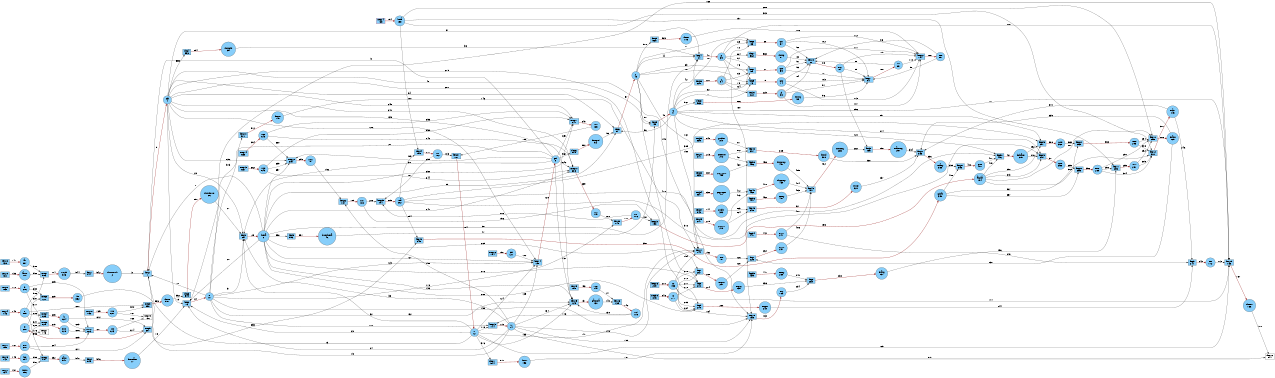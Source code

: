 digraph G {
rankdir = LR;
size ="8.5"
node [shape = box, color = black, fillcolor = lightskyblue, style = filled, label="keq1
1"]; keq1;
node [shape = box, color = black, fillcolor = lightskyblue, style = filled, label="keq2
16"]; keq2;
node [shape = box, color = black, fillcolor = lightskyblue, style = filled, label="keq3
25"]; keq3;
node [shape = box, color = black, fillcolor = lightskyblue, style = filled, label="keq4
34"]; keq4;
node [shape = box, color = black, fillcolor = lightskyblue, style = filled, label="keq5
45"]; keq5;
node [shape = box, color = black, fillcolor = lightskyblue, style = filled, label="keq6
51"]; keq6;
node [shape = box, color = black, fillcolor = lightskyblue, style = filled, label="keq7
58"]; keq7;
node [shape = box, color = black, fillcolor = lightskyblue, style = filled, label="keq8
66"]; keq8;
node [shape = box, color = black, fillcolor = lightskyblue, style = filled, label="keq9
73"]; keq9;
node [shape = box, color = black, fillcolor = lightskyblue, style = filled, label="keq10
80"]; keq10;
node [shape = box, color = black, fillcolor = lightskyblue, style = filled, label="keq11
94"]; keq11;
node [shape = box, color = black, fillcolor = lightskyblue, style = filled, label="keq12
104"]; keq12;
node [shape = box, color = black, fillcolor = lightskyblue, style = filled, label="keq13
114"]; keq13;
node [shape = box, color = black, fillcolor = lightskyblue, style = filled, label="keq14
120"]; keq14;
node [shape = box, color = black, fillcolor = lightskyblue, style = filled, label="keq15
129"]; keq15;
node [shape = box, color = black, fillcolor = lightskyblue, style = filled, label="keq16
139"]; keq16;
node [shape = box, color = black, fillcolor = lightskyblue, style = filled, label="keq17
144"]; keq17;
node [shape = box, color = black, fillcolor = lightskyblue, style = filled, label="keq18
155"]; keq18;
node [shape = box, color = black, fillcolor = lightskyblue, style = filled, label="keq19
165"]; keq19;
node [shape = box, color = black, fillcolor = lightskyblue, style = filled, label="keq20
175"]; keq20;
node [shape = box, color = black, fillcolor = lightskyblue, style = filled, label="keq21
181"]; keq21;
node [shape = box, color = black, fillcolor = lightskyblue, style = filled, label="keq22
187"]; keq22;
node [shape = box, color = black, fillcolor = lightskyblue, style = filled, label="keq23
193"]; keq23;
node [shape = box, color = black, fillcolor = lightskyblue, style = filled, label="keq24
198"]; keq24;
node [shape = box, color = black, fillcolor = lightskyblue, style = filled, label="keq25
204"]; keq25;
node [shape = box, color = black, fillcolor = lightskyblue, style = filled, label="keq26
209"]; keq26;
node [shape = box, color = black, fillcolor = lightskyblue, style = filled, label="keq27
211"]; keq27;
node [shape = box, color = black, fillcolor = lightskyblue, style = filled, label="keq29
217"]; keq29;
node [shape = box, color = black, fillcolor = lightskyblue, style = filled, label="keq30
220"]; keq30;
node [shape = box, color = black, fillcolor = lightskyblue, style = filled, label="keq31
222"]; keq31;
node [shape = box, color = black, fillcolor = lightskyblue, style = filled, label="feq1
225"]; feq1;
node [shape = box, color = black, fillcolor = lightskyblue, style = filled, label="feq2
233"]; feq2;
node [shape = box, color = black, fillcolor = lightskyblue, style = filled, label="feq3
241"]; feq3;
node [shape = box, color = black, fillcolor = lightskyblue, style = filled, label="feq5
255"]; feq5;
node [shape = box, color = black, fillcolor = lightskyblue, style = filled, label="feq7
267"]; feq7;
node [shape = box, color = black, fillcolor = lightskyblue, style = filled, label="feq8
273"]; feq8;
node [shape = box, color = black, fillcolor = lightskyblue, style = filled, label="feq9
279"]; feq9;
node [shape = box, color = black, fillcolor = lightskyblue, style = filled, label="feq10
285"]; feq10;
node [shape = box, color = black, fillcolor = lightskyblue, style = filled, label="feq11
295"]; feq11;
node [shape = box, color = black, fillcolor = lightskyblue, style = filled, label="feq12
300"]; feq12;
node [shape = box, color = black, fillcolor = lightskyblue, style = filled, label="feq13
307"]; feq13;
node [shape = box, color = black, fillcolor = lightskyblue, style = filled, label="feq15
319"]; feq15;
node [shape = box, color = black, fillcolor = lightskyblue, style = filled, label="feq17
333"]; feq17;
node [shape = box, color = black, fillcolor = lightskyblue, style = filled, label="feq19
349"]; feq19;
node [shape = box, color = black, fillcolor = lightskyblue, style = filled, label="feq20
355"]; feq20;
node [shape = box, color = black, fillcolor = lightskyblue, style = filled, label="feq22
365"]; feq22;
node [shape = box, color = black, fillcolor = lightskyblue, style = filled, label="feq23
370"]; feq23;
node [shape = box, color = black, fillcolor = lightskyblue, style = filled, label="feq25
387"]; feq25;
node [shape = box, color = black, fillcolor = lightskyblue, style = filled, label="feq27
398"]; feq27;
node [shape = box, color = black, fillcolor = lightskyblue, style = filled, label="feq30
416"]; feq30;
node [shape = box, color = black, fillcolor = lightskyblue, style = filled, label="feq33
439"]; feq33;
node [shape = box, color = black, fillcolor = lightskyblue, style = filled, label="feq34
441"]; feq34;
node [shape = box, color = black, fillcolor = lightskyblue, style = filled, label="feq36
450"]; feq36;
node [shape = box, color = black, fillcolor = lightskyblue, style = filled, label="feq38
456"]; feq38;
node [shape = box, color = black, fillcolor = lightskyblue, style = filled, label="feq40
468"]; feq40;
node [shape = box, color = black, fillcolor = lightskyblue, style = filled, label="feq42
481"]; feq42;
node [shape = box, color = black, fillcolor = lightskyblue, style = filled, label="deq1
541"]; deq1;
node [shape = box, color = black, fillcolor = lightskyblue, style = filled, label="deq2
545"]; deq2;
node [shape = box, color = black, fillcolor = lightskyblue, style = filled, label="deq3
549"]; deq3;
node [shape = box, color = black, fillcolor = lightskyblue, style = filled, label="deq4
553"]; deq4;
node [shape = box, color = black, fillcolor = lightskyblue, style = filled, label="deq5
556"]; deq5;
node [shape = box, color = black, fillcolor = lightskyblue, style = filled, label="deq6
559"]; deq6;
node [shape = box, color = black, fillcolor = lightskyblue, style = filled, label="deq7
562"]; deq7;
node [shape = box, color = black, fillcolor = lightskyblue, style = filled, label="deq8
565"]; deq8;
node [shape = box, color = black, fillcolor = lightskyblue, style = filled, label="deq9
568"]; deq9;
node [shape = box, color = black, fillcolor = lightskyblue, style = filled, label="deq10
571"]; deq10;
node [shape = box, color = black, fillcolor = lightskyblue, style = filled, label="deq11
574"]; deq11;
node [shape = box, color = black, fillcolor = white, style = filled, label="deq12
577"]; deq12;
node [shape = box, color = black, fillcolor = lightskyblue, style = filled, label="meq1
583"]; meq1;
node [shape = box, color = black, fillcolor = lightskyblue, style = filled, label="meq2
591"]; meq2;
node [shape = box, color = black, fillcolor = lightskyblue, style = filled, label="meq3
598"]; meq3;
node [shape = box, color = black, fillcolor = lightskyblue, style = filled, label="meq4
603"]; meq4;
node [shape = box, color = black, fillcolor = lightskyblue, style = filled, label="meq5
607"]; meq5;
node [shape = box, color = black, fillcolor = lightskyblue, style = filled, label="meq6
615"]; meq6;
node [shape = box, color = black, fillcolor = lightskyblue, style = filled, label="meq7
622"]; meq7;
node [shape = box, color = black, fillcolor = lightskyblue, style = filled, label="meq8
628"]; meq8;
node [shape = box, color = black, fillcolor = lightskyblue, style = filled, label="meq10
638"]; meq10;
node [shape = box, color = black, fillcolor = lightskyblue, style = filled, label="meq11
647"]; meq11;
node [shape = box, color = black, fillcolor = lightskyblue, style = filled, label="meq12
654"]; meq12;
node [shape = box, color = black, fillcolor = lightskyblue, style = filled, label="meq13
661"]; meq13;
node [shape = box, color = black, fillcolor = lightskyblue, style = filled, label="meq14
663"]; meq14;
node [shape = box, color = black, fillcolor = lightskyblue, style = filled, label="seq10
730"]; seq10;
node [shape = box, color = black, fillcolor = lightskyblue, style = filled, label="seq11
734"]; seq11;
node [shape = box, color = black, fillcolor = lightskyblue, style = filled, label="seq12
738"]; seq12;
node [shape = box, color = black, fillcolor = lightskyblue, style = filled, label="seq13
742"]; seq13;
node [shape = box, color = black, fillcolor = lightskyblue, style = filled, label="seq14
746"]; seq14;
node [shape = box, color = black, fillcolor = lightskyblue, style = filled, label="seq15
750"]; seq15;
node [shape = box, color = black, fillcolor = lightskyblue, style = filled, label="seq16
754"]; seq16;
node [shape = box, color = black, fillcolor = lightskyblue, style = filled, label="seq17
758"]; seq17;
node [shape = box, color = black, fillcolor = lightskyblue, style = filled, label="seq18
762"]; seq18;
node [shape = box, color = black, fillcolor = white, style = filled, label="seq19
766"]; seq19;
node [shape = box, color = black, fillcolor = lightskyblue, style = filled, label="seq20
769"]; seq20;
node [shape = box, color = black, fillcolor = white, style = filled, label="seq21
773"]; seq21;
node [shape = box, color = red, fillcolor = lightskyblue, style = filled, label="seq24
789"]; seq24;
node [shape = box, color = black, fillcolor = lightskyblue, style = filled, label="seq32
833"]; seq32;
node [shape = box, color = black, fillcolor = lightskyblue, style = filled, label="seq34
837"]; seq34;
node [shape = box, color = black, fillcolor = lightskyblue, style = filled, label="seq35
839"]; seq35;
node [shape = box, color = black, fillcolor = lightskyblue, style = filled, label="seq37
843"]; seq37;
node [shape = box, color = black, fillcolor = lightskyblue, style = filled, label="seq38
845"]; seq38;
node [shape = circle, color = black, fillcolor = lightskyblue, style = filled, label="dot_north
2"]; dot_north;
node [shape = circle, color = black, fillcolor = lightskyblue, style = filled, label="phi
4"]; phi;
node [shape = circle, color = black, fillcolor = lightskyblue, style = filled, label="theta
6"]; theta;
node [shape = circle, color = black, fillcolor = lightskyblue, style = filled, label="psi
8"]; psi;
node [shape = circle, color = black, fillcolor = lightskyblue, style = filled, label="u
10"]; u;
node [shape = circle, color = black, fillcolor = lightskyblue, style = filled, label="v
12"]; v;
node [shape = circle, color = black, fillcolor = lightskyblue, style = filled, label="w
14"]; w;
node [shape = circle, color = black, fillcolor = lightskyblue, style = filled, label="dot_east
17"]; dot_east;
node [shape = circle, color = black, fillcolor = lightskyblue, style = filled, label="dot_down
26"]; dot_down;
node [shape = circle, color = black, fillcolor = lightskyblue, style = filled, label="dot_phi
35"]; dot_phi;
node [shape = circle, color = black, fillcolor = lightskyblue, style = filled, label="p
39"]; p;
node [shape = circle, color = black, fillcolor = lightskyblue, style = filled, label="q
41"]; q;
node [shape = circle, color = black, fillcolor = lightskyblue, style = filled, label="r
43"]; r;
node [shape = circle, color = black, fillcolor = lightskyblue, style = filled, label="dot_theta
46"]; dot_theta;
node [shape = circle, color = black, fillcolor = lightskyblue, style = filled, label="dot_psi
52"]; dot_psi;
node [shape = circle, color = black, fillcolor = lightskyblue, style = filled, label="C_0
59"]; C_0;
node [shape = doublecircle, color = black, fillcolor = lightskyblue, style = filled, label="J
64"]; J;
node [shape = circle, color = black, fillcolor = lightskyblue, style = filled, label="C_1
67"]; C_1;
node [shape = circle, color = black, fillcolor = lightskyblue, style = filled, label="C_2
74"]; C_2;
node [shape = circle, color = black, fillcolor = lightskyblue, style = filled, label="dot_p
81"]; dot_p;
node [shape = doublecircle, color = black, fillcolor = lightskyblue, style = filled, label="Ji
83"]; Ji;
node [shape = circle, color = black, fillcolor = lightskyblue, style = filled, label="T_x
85"]; T_x;
node [shape = circle, color = black, fillcolor = lightskyblue, style = filled, label="T_y
87"]; T_y;
node [shape = circle, color = black, fillcolor = lightskyblue, style = filled, label="T_z
89"]; T_z;
node [shape = circle, color = black, fillcolor = lightskyblue, style = filled, label="dot_q
95"]; dot_q;
node [shape = circle, color = black, fillcolor = lightskyblue, style = filled, label="dot_r
105"]; dot_r;
node [shape = circle, color = black, fillcolor = lightskyblue, style = filled, label="V_i
115"]; V_i;
node [shape = circle, color = black, fillcolor = lightskyblue, style = filled, label="chi
121"]; chi;
node [shape = circle, color = black, fillcolor = lightskyblue, style = filled, label="gamma
130"]; gamma;
node [shape = circle, color = black, fillcolor = lightskyblue, style = filled, label="V_g
140"]; V_g;
node [shape = circle, color = black, fillcolor = lightskyblue, style = filled, label="dot_u
145"]; dot_u;
node [shape = circle, color = black, fillcolor = lightskyblue, style = filled, label="F_x
151"]; F_x;
node [shape = circle, color = black, fillcolor = lightskyblue, style = filled, label="m
153"]; m;
node [shape = circle, color = black, fillcolor = lightskyblue, style = filled, label="dot_v
156"]; dot_v;
node [shape = circle, color = black, fillcolor = lightskyblue, style = filled, label="F_y
162"]; F_y;
node [shape = circle, color = black, fillcolor = lightskyblue, style = filled, label="dot_w
166"]; dot_w;
node [shape = circle, color = black, fillcolor = lightskyblue, style = filled, label="F_z
172"]; F_z;
node [shape = circle, color = black, fillcolor = lightskyblue, style = filled, label="u_r
176"]; u_r;
node [shape = circle, color = black, fillcolor = lightskyblue, style = filled, label="u_w
179"]; u_w;
node [shape = circle, color = black, fillcolor = lightskyblue, style = filled, label="v_r
182"]; v_r;
node [shape = circle, color = black, fillcolor = lightskyblue, style = filled, label="v_w
185"]; v_w;
node [shape = circle, color = black, fillcolor = lightskyblue, style = filled, label="w_r
188"]; w_r;
node [shape = circle, color = black, fillcolor = lightskyblue, style = filled, label="w_w
191"]; w_w;
node [shape = circle, color = black, fillcolor = lightskyblue, style = filled, label="alpha
194"]; alpha;
node [shape = circle, color = black, fillcolor = lightskyblue, style = filled, label="beta
199"]; beta;
node [shape = circle, color = black, fillcolor = lightskyblue, style = filled, label="V_a
202"]; V_a;
node [shape = circle, color = black, fillcolor = lightskyblue, style = filled, label="p_cm_x
212"]; p_cm_x;
node [shape = circle, color = black, fillcolor = lightskyblue, style = filled, label="p_cm_z
218"]; p_cm_z;
node [shape = circle, color = black, fillcolor = lightskyblue, style = filled, label="F_g_x
227"]; F_g_x;
node [shape = circle, color = black, fillcolor = lightskyblue, style = filled, label="F_a_x
229"]; F_a_x;
node [shape = circle, color = black, fillcolor = lightskyblue, style = filled, label="F_t_x
231"]; F_t_x;
node [shape = circle, color = black, fillcolor = lightskyblue, style = filled, label="F_g_y
235"]; F_g_y;
node [shape = circle, color = black, fillcolor = lightskyblue, style = filled, label="F_a_y
237"]; F_a_y;
node [shape = circle, color = black, fillcolor = lightskyblue, style = filled, label="F_t_y
239"]; F_t_y;
node [shape = circle, color = black, fillcolor = lightskyblue, style = filled, label="F_g_z
243"]; F_g_z;
node [shape = circle, color = black, fillcolor = lightskyblue, style = filled, label="F_a_z
245"]; F_a_z;
node [shape = circle, color = black, fillcolor = lightskyblue, style = filled, label="F_t_z
247"]; F_t_z;
node [shape = circle, color = black, fillcolor = lightskyblue, style = filled, label="T_atot_y
257"]; T_atot_y;
node [shape = circle, color = black, fillcolor = lightskyblue, style = filled, label="T_ttot_y
259"]; T_ttot_y;
node [shape = circle, color = black, fillcolor = lightskyblue, style = filled, label="g
271"]; g;
node [shape = circle, color = black, fillcolor = lightskyblue, style = filled, label="F_D
289"]; F_D;
node [shape = circle, color = black, fillcolor = lightskyblue, style = filled, label="F_Y
291"]; F_Y;
node [shape = circle, color = black, fillcolor = lightskyblue, style = filled, label="F_L
293"]; F_L;
node [shape = circle, color = black, fillcolor = lightskyblue, style = filled, label="dx_cl
308"]; dx_cl;
node [shape = circle, color = black, fillcolor = lightskyblue, style = filled, label="p_cl_x
310"]; p_cl_x;
node [shape = circle, color = black, fillcolor = lightskyblue, style = filled, label="dz_cl
320"]; dz_cl;
node [shape = circle, color = black, fillcolor = lightskyblue, style = filled, label="p_cl_z
322"]; p_cl_z;
node [shape = circle, color = black, fillcolor = lightskyblue, style = filled, label="T_a_y
335"]; T_a_y;
node [shape = circle, color = black, fillcolor = lightskyblue, style = filled, label="q_bar
350"]; q_bar;
node [shape = circle, color = black, fillcolor = lightskyblue, style = filled, label="rho
352"]; rho;
node [shape = circle, color = black, fillcolor = lightskyblue, style = filled, label="C_D
358"]; C_D;
node [shape = circle, color = black, fillcolor = lightskyblue, style = filled, label="C_L
368"]; C_L;
node [shape = circle, color = black, fillcolor = lightskyblue, style = filled, label="delta_e
375"]; delta_e;
node [shape = circle, color = black, fillcolor = lightskyblue, style = filled, label="C_m
401"]; C_m;
node [shape = circle, color = black, fillcolor = lightskyblue, style = filled, label="T_t_y
451"]; T_t_y;
node [shape = circle, color = black, fillcolor = lightskyblue, style = filled, label="dx_prop
457"]; dx_prop;
node [shape = circle, color = black, fillcolor = lightskyblue, style = filled, label="p_prop_x
459"]; p_prop_x;
node [shape = circle, color = black, fillcolor = lightskyblue, style = filled, label="dz_prop
469"]; dz_prop;
node [shape = circle, color = black, fillcolor = lightskyblue, style = filled, label="p_prop_z
471"]; p_prop_z;
node [shape = circle, color = black, fillcolor = lightskyblue, style = filled, label="north
543"]; north;
node [shape = circle, color = black, fillcolor = lightskyblue, style = filled, label="east
547"]; east;
node [shape = circle, color = black, fillcolor = lightskyblue, style = filled, label="down
551"]; down;
node [shape = circle, color = black, fillcolor = lightskyblue, style = filled, label="z
585"]; z;
node [shape = circle, color = black, fillcolor = lightskyblue, style = filled, label="lat
587"]; lat;
node [shape = circle, color = black, fillcolor = lightskyblue, style = filled, label="lat_0
589"]; lat_0;
node [shape = circle, color = black, fillcolor = lightskyblue, style = filled, label="lon
594"]; lon;
node [shape = circle, color = black, fillcolor = lightskyblue, style = filled, label="lon_0
596"]; lon_0;
node [shape = circle, color = black, fillcolor = lightskyblue, style = filled, label="z_0
601"]; z_0;
node [shape = circle, color = black, fillcolor = lightskyblue, style = filled, label="h
604"]; h;
node [shape = circle, color = black, fillcolor = lightskyblue, style = filled, label="T
608"]; T;
node [shape = circle, color = black, fillcolor = lightskyblue, style = filled, label="T_0
610"]; T_0;
node [shape = circle, color = black, fillcolor = lightskyblue, style = filled, label="h_0
613"]; h_0;
node [shape = circle, color = black, fillcolor = lightskyblue, style = filled, label="P
616"]; P;
node [shape = circle, color = black, fillcolor = lightskyblue, style = filled, label="P_0
618"]; P_0;
node [shape = circle, color = black, fillcolor = lightskyblue, style = filled, label="w_n
643"]; w_n;
node [shape = circle, color = black, fillcolor = lightskyblue, style = filled, label="w_e
645"]; w_e;
dot_north -> keq1 [penwidth = 1, label = "3"];
keq1 -> phi [penwidth = 1.5, label = "5", color = red4 ];
theta -> keq1 [penwidth = 1, label = "7"];
psi -> keq1 [penwidth = 1, label = "9"];
u -> keq1 [penwidth = 1, label = "11"];
v -> keq1 [penwidth = 1, label = "13"];
w -> keq1 [penwidth = 1, label = "15"];
dot_east -> keq2 [penwidth = 1, label = "18"];
phi -> keq2 [penwidth = 1, label = "19"];
theta -> keq2 [penwidth = 1, label = "20"];
psi -> keq2 [penwidth = 1, label = "21"];
keq2 -> u [penwidth = 1.5, label = "22", color = red4 ];
v -> keq2 [penwidth = 1, label = "23"];
w -> keq2 [penwidth = 1, label = "24"];
dot_down -> keq3 [penwidth = 1, label = "27"];
phi -> keq3 [penwidth = 1, label = "28"];
keq3 -> theta [penwidth = 1.5, label = "29", color = red4 ];
psi -> keq3 [penwidth = 1, label = "30"];
u -> keq3 [penwidth = 1, label = "31"];
v -> keq3 [penwidth = 1, label = "32"];
w -> keq3 [penwidth = 1, label = "33"];
dot_phi -> keq4 [penwidth = 1, label = "36"];
phi -> keq4 [penwidth = 1, label = "37"];
theta -> keq4 [penwidth = 1, label = "38"];
keq4 -> p [penwidth = 1.5, label = "40", color = red4 ];
q -> keq4 [penwidth = 1, label = "42"];
r -> keq4 [penwidth = 1, label = "44"];
dot_theta -> keq5 [penwidth = 1, label = "47"];
phi -> keq5 [penwidth = 1, label = "48"];
keq5 -> q [penwidth = 1.5, label = "49", color = red4 ];
r -> keq5 [penwidth = 1, label = "50"];
dot_psi -> keq6 [penwidth = 1, label = "53"];
phi -> keq6 [penwidth = 1, label = "54"];
theta -> keq6 [penwidth = 1, label = "55"];
q -> keq6 [penwidth = 1, label = "56"];
keq6 -> r [penwidth = 1.5, label = "57", color = red4 ];
keq7 -> C_0 [penwidth = 1.5, label = "60", color = red4 ];
p -> keq7 [penwidth = 1, label = "61"];
q -> keq7 [penwidth = 1, label = "62"];
r -> keq7 [penwidth = 1, label = "63"];
J -> keq7 [penwidth = 1, label = "65"];
keq8 -> C_1 [penwidth = 1.5, label = "68", color = red4 ];
p -> keq8 [penwidth = 1, label = "69"];
q -> keq8 [penwidth = 1, label = "70"];
r -> keq8 [penwidth = 1, label = "71"];
J -> keq8 [penwidth = 1, label = "72"];
keq9 -> C_2 [penwidth = 1.5, label = "75", color = red4 ];
p -> keq9 [penwidth = 1, label = "76"];
q -> keq9 [penwidth = 1, label = "77"];
r -> keq9 [penwidth = 1, label = "78"];
J -> keq9 [penwidth = 1, label = "79"];
dot_p -> keq10 [penwidth = 1, label = "82"];
Ji -> keq10 [penwidth = 1, label = "84"];
T_x -> keq10 [penwidth = 1, label = "86"];
keq10 -> T_y [penwidth = 1.5, label = "88", color = red4 ];
T_z -> keq10 [penwidth = 1, label = "90"];
C_0 -> keq10 [penwidth = 1, label = "91"];
C_1 -> keq10 [penwidth = 1, label = "92"];
C_2 -> keq10 [penwidth = 1, label = "93"];
dot_q -> keq11 [penwidth = 1, label = "96"];
Ji -> keq11 [penwidth = 1, label = "97"];
T_x -> keq11 [penwidth = 1, label = "98"];
T_y -> keq11 [penwidth = 1, label = "99"];
keq11 -> T_z [penwidth = 1.5, label = "100", color = red4 ];
C_0 -> keq11 [penwidth = 1, label = "101"];
C_1 -> keq11 [penwidth = 1, label = "102"];
C_2 -> keq11 [penwidth = 1, label = "103"];
dot_r -> keq12 [penwidth = 1, label = "106"];
Ji -> keq12 [penwidth = 1, label = "107"];
keq12 -> T_x [penwidth = 1.5, label = "108", color = red4 ];
T_y -> keq12 [penwidth = 1, label = "109"];
T_z -> keq12 [penwidth = 1, label = "110"];
C_0 -> keq12 [penwidth = 1, label = "111"];
C_1 -> keq12 [penwidth = 1, label = "112"];
C_2 -> keq12 [penwidth = 1, label = "113"];
V_i -> keq13 [penwidth = 1, label = "116"];
u -> keq13 [penwidth = 1, label = "117"];
v -> keq13 [penwidth = 1, label = "118"];
keq13 -> w [penwidth = 1.5, label = "119", color = red4 ];
chi -> keq14 [penwidth = 1, label = "122"];
u -> keq14 [penwidth = 1, label = "123"];
v -> keq14 [penwidth = 1, label = "124"];
w -> keq14 [penwidth = 1, label = "125"];
phi -> keq14 [penwidth = 1, label = "126"];
theta -> keq14 [penwidth = 1, label = "127"];
keq14 -> psi [penwidth = 1.5, label = "128", color = red4 ];
keq15 -> gamma [penwidth = 1.5, label = "131", color = red4 ];
u -> keq15 [penwidth = 1, label = "132"];
v -> keq15 [penwidth = 1, label = "133"];
w -> keq15 [penwidth = 1, label = "134"];
phi -> keq15 [penwidth = 1, label = "135"];
theta -> keq15 [penwidth = 1, label = "136"];
psi -> keq15 [penwidth = 1, label = "137"];
V_i -> keq15 [penwidth = 1, label = "138"];
V_g -> keq16 [penwidth = 1, label = "141"];
keq16 -> V_i [penwidth = 1.5, label = "142", color = red4 ];
gamma -> keq16 [penwidth = 1, label = "143"];
dot_u -> keq17 [penwidth = 1, label = "146"];
v -> keq17 [penwidth = 1, label = "147"];
w -> keq17 [penwidth = 1, label = "148"];
r -> keq17 [penwidth = 1, label = "149"];
q -> keq17 [penwidth = 1, label = "150"];
keq17 -> F_x [penwidth = 1.5, label = "152", color = red4 ];
m -> keq17 [penwidth = 1, label = "154"];
dot_v -> keq18 [penwidth = 1, label = "157"];
u -> keq18 [penwidth = 1, label = "158"];
w -> keq18 [penwidth = 1, label = "159"];
p -> keq18 [penwidth = 1, label = "160"];
r -> keq18 [penwidth = 1, label = "161"];
keq18 -> F_y [penwidth = 1.5, label = "163", color = red4 ];
m -> keq18 [penwidth = 1, label = "164"];
keq19 -> dot_w [penwidth = 1.5, label = "167", color = red4 ];
u -> keq19 [penwidth = 1, label = "168"];
v -> keq19 [penwidth = 1, label = "169"];
p -> keq19 [penwidth = 1, label = "170"];
q -> keq19 [penwidth = 1, label = "171"];
F_z -> keq19 [penwidth = 1, label = "173"];
m -> keq19 [penwidth = 1, label = "174"];
keq20 -> u_r [penwidth = 1.5, label = "177", color = red4 ];
u -> keq20 [penwidth = 1, label = "178"];
u_w -> keq20 [penwidth = 1, label = "180"];
v_r -> keq21 [penwidth = 1, label = "183"];
keq21 -> v [penwidth = 1.5, label = "184", color = red4 ];
v_w -> keq21 [penwidth = 1, label = "186"];
keq22 -> w_r [penwidth = 1.5, label = "189", color = red4 ];
w -> keq22 [penwidth = 1, label = "190"];
w_w -> keq22 [penwidth = 1, label = "192"];
keq23 -> alpha [penwidth = 1.5, label = "195", color = red4 ];
w_r -> keq23 [penwidth = 1, label = "196"];
u_r -> keq23 [penwidth = 1, label = "197"];
beta -> keq24 [penwidth = 1, label = "200"];
keq24 -> v_r [penwidth = 1.5, label = "201", color = red4 ];
V_a -> keq24 [penwidth = 1, label = "203"];
keq25 -> V_a [penwidth = 1.5, label = "205", color = red4 ];
u_r -> keq25 [penwidth = 1, label = "206"];
v_r -> keq25 [penwidth = 1, label = "207"];
w_r -> keq25 [penwidth = 1, label = "208"];
keq26 -> m [penwidth = 1.5, label = "210", color = red4 ];
keq27 -> p_cm_x [penwidth = 1.5, label = "213", color = red4 ];
keq29 -> p_cm_z [penwidth = 1.5, label = "219", color = red4 ];
keq30 -> J [penwidth = 1.5, label = "221", color = red4 ];
keq31 -> Ji [penwidth = 1.5, label = "223", color = red4 ];
J -> keq31 [penwidth = 1, label = "224"];
F_x -> feq1 [penwidth = 1, label = "226"];
F_g_x -> feq1 [penwidth = 1, label = "228"];
F_a_x -> feq1 [penwidth = 1, label = "230"];
feq1 -> F_t_x [penwidth = 1.5, label = "232", color = red4 ];
F_y -> feq2 [penwidth = 1, label = "234"];
F_g_y -> feq2 [penwidth = 1, label = "236"];
feq2 -> F_a_y [penwidth = 1.5, label = "238", color = red4 ];
F_t_y -> feq2 [penwidth = 1, label = "240"];
feq3 -> F_z [penwidth = 1.5, label = "242", color = red4 ];
F_g_z -> feq3 [penwidth = 1, label = "244"];
F_a_z -> feq3 [penwidth = 1, label = "246"];
F_t_z -> feq3 [penwidth = 1, label = "248"];
T_y -> feq5 [penwidth = 1, label = "256"];
feq5 -> T_atot_y [penwidth = 1.5, label = "258", color = red4 ];
T_ttot_y -> feq5 [penwidth = 1, label = "260"];
feq7 -> F_g_x [penwidth = 1.5, label = "268", color = red4 ];
theta -> feq7 [penwidth = 1, label = "269"];
m -> feq7 [penwidth = 1, label = "270"];
g -> feq7 [penwidth = 1, label = "272"];
feq8 -> F_g_y [penwidth = 1.5, label = "274", color = red4 ];
phi -> feq8 [penwidth = 1, label = "275"];
theta -> feq8 [penwidth = 1, label = "276"];
m -> feq8 [penwidth = 1, label = "277"];
g -> feq8 [penwidth = 1, label = "278"];
feq9 -> F_g_z [penwidth = 1.5, label = "280", color = red4 ];
phi -> feq9 [penwidth = 1, label = "281"];
theta -> feq9 [penwidth = 1, label = "282"];
m -> feq9 [penwidth = 1, label = "283"];
g -> feq9 [penwidth = 1, label = "284"];
feq10 -> F_a_x [penwidth = 1.5, label = "286", color = red4 ];
alpha -> feq10 [penwidth = 1, label = "287"];
beta -> feq10 [penwidth = 1, label = "288"];
F_D -> feq10 [penwidth = 1, label = "290"];
F_Y -> feq10 [penwidth = 1, label = "292"];
F_L -> feq10 [penwidth = 1, label = "294"];
F_a_y -> feq11 [penwidth = 1, label = "296"];
beta -> feq11 [penwidth = 1, label = "297"];
F_D -> feq11 [penwidth = 1, label = "298"];
feq11 -> F_Y [penwidth = 1.5, label = "299", color = red4 ];
feq12 -> F_a_z [penwidth = 1.5, label = "301", color = red4 ];
alpha -> feq12 [penwidth = 1, label = "302"];
beta -> feq12 [penwidth = 1, label = "303"];
F_D -> feq12 [penwidth = 1, label = "304"];
F_Y -> feq12 [penwidth = 1, label = "305"];
F_L -> feq12 [penwidth = 1, label = "306"];
feq13 -> dx_cl [penwidth = 1.5, label = "309", color = red4 ];
p_cl_x -> feq13 [penwidth = 1, label = "311"];
p_cm_x -> feq13 [penwidth = 1, label = "312"];
feq15 -> dz_cl [penwidth = 1.5, label = "321", color = red4 ];
p_cl_z -> feq15 [penwidth = 1, label = "323"];
p_cm_z -> feq15 [penwidth = 1, label = "324"];
T_atot_y -> feq17 [penwidth = 1, label = "334"];
feq17 -> T_a_y [penwidth = 1.5, label = "336", color = red4 ];
dz_cl -> feq17 [penwidth = 1, label = "337"];
dx_cl -> feq17 [penwidth = 1, label = "338"];
F_a_x -> feq17 [penwidth = 1, label = "339"];
F_a_z -> feq17 [penwidth = 1, label = "340"];
feq19 -> q_bar [penwidth = 1.5, label = "351", color = red4 ];
rho -> feq19 [penwidth = 1, label = "353"];
V_a -> feq19 [penwidth = 1, label = "354"];
feq20 -> F_D [penwidth = 1.5, label = "356", color = red4 ];
q_bar -> feq20 [penwidth = 1, label = "357"];
C_D -> feq20 [penwidth = 1, label = "359"];
feq22 -> F_L [penwidth = 1.5, label = "366", color = red4 ];
q_bar -> feq22 [penwidth = 1, label = "367"];
C_L -> feq22 [penwidth = 1, label = "369"];
feq23 -> C_D [penwidth = 1.5, label = "371", color = red4 ];
V_a -> feq23 [penwidth = 1, label = "372"];
alpha -> feq23 [penwidth = 1, label = "373"];
q -> feq23 [penwidth = 1, label = "374"];
delta_e -> feq23 [penwidth = 1, label = "376"];
feq25 -> C_L [penwidth = 1.5, label = "388", color = red4 ];
V_a -> feq25 [penwidth = 1, label = "389"];
alpha -> feq25 [penwidth = 1, label = "390"];
q -> feq25 [penwidth = 1, label = "391"];
delta_e -> feq25 [penwidth = 1, label = "392"];
T_a_y -> feq27 [penwidth = 1, label = "399"];
q_bar -> feq27 [penwidth = 1, label = "400"];
feq27 -> C_m [penwidth = 1.5, label = "402", color = red4 ];
C_m -> feq30 [penwidth = 1, label = "417"];
V_a -> feq30 [penwidth = 1, label = "418"];
alpha -> feq30 [penwidth = 1, label = "419"];
q -> feq30 [penwidth = 1, label = "420"];
feq30 -> delta_e [penwidth = 1.5, label = "421", color = red4 ];
feq33 -> F_t_y [penwidth = 1.5, label = "440", color = red4 ];
feq34 -> F_t_z [penwidth = 1.5, label = "442", color = red4 ];
feq36 -> T_t_y [penwidth = 1.5, label = "452", color = red4 ];
feq38 -> dx_prop [penwidth = 1.5, label = "458", color = red4 ];
p_prop_x -> feq38 [penwidth = 1, label = "460"];
p_cm_x -> feq38 [penwidth = 1, label = "461"];
feq40 -> dz_prop [penwidth = 1.5, label = "470", color = red4 ];
p_prop_z -> feq40 [penwidth = 1, label = "472"];
p_cm_z -> feq40 [penwidth = 1, label = "473"];
feq42 -> T_ttot_y [penwidth = 1.5, label = "482", color = red4 ];
T_t_y -> feq42 [penwidth = 1, label = "483"];
dz_prop -> feq42 [penwidth = 1, label = "484"];
dx_prop -> feq42 [penwidth = 1, label = "485"];
F_t_x -> feq42 [penwidth = 1, label = "486"];
F_t_z -> feq42 [penwidth = 1, label = "487"];
deq1 -> dot_north [penwidth = 1.5, label = "542", color = red4 ];
north -> deq1 [penwidth = 1, label = "544"];
deq2 -> dot_east [penwidth = 1.5, label = "546", color = red4 ];
east -> deq2 [penwidth = 1, label = "548"];
deq3 -> dot_down [penwidth = 1.5, label = "550", color = red4 ];
down -> deq3 [penwidth = 1, label = "552"];
deq4 -> dot_phi [penwidth = 1.5, label = "554", color = red4 ];
phi -> deq4 [penwidth = 1, label = "555"];
deq5 -> dot_theta [penwidth = 1.5, label = "557", color = red4 ];
theta -> deq5 [penwidth = 1, label = "558"];
deq6 -> dot_psi [penwidth = 1.5, label = "560", color = red4 ];
psi -> deq6 [penwidth = 1, label = "561"];
deq7 -> dot_p [penwidth = 1.5, label = "563", color = red4 ];
p -> deq7 [penwidth = 1, label = "564"];
deq8 -> dot_q [penwidth = 1.5, label = "566", color = red4 ];
q -> deq8 [penwidth = 1, label = "567"];
deq9 -> dot_r [penwidth = 1.5, label = "569", color = red4 ];
r -> deq9 [penwidth = 1, label = "570"];
deq10 -> dot_u [penwidth = 1.5, label = "572", color = red4 ];
u -> deq10 [penwidth = 1, label = "573"];
deq11 -> dot_v [penwidth = 1.5, label = "575", color = red4 ];
v -> deq11 [penwidth = 1, label = "576"];
dot_w -> deq12 [penwidth = 1, label = "578"];
w -> deq12 [penwidth = 1, label = "579"];
meq1 -> north [penwidth = 1.5, label = "584", color = red4 ];
z -> meq1 [penwidth = 1, label = "586"];
lat -> meq1 [penwidth = 1, label = "588"];
lat_0 -> meq1 [penwidth = 1, label = "590"];
meq2 -> east [penwidth = 1.5, label = "592", color = red4 ];
z -> meq2 [penwidth = 1, label = "593"];
lon -> meq2 [penwidth = 1, label = "595"];
lon_0 -> meq2 [penwidth = 1, label = "597"];
meq3 -> down [penwidth = 1.5, label = "599", color = red4 ];
z -> meq3 [penwidth = 1, label = "600"];
z_0 -> meq3 [penwidth = 1, label = "602"];
meq4 -> h [penwidth = 1.5, label = "605", color = red4 ];
z -> meq4 [penwidth = 1, label = "606"];
meq5 -> T [penwidth = 1.5, label = "609", color = red4 ];
T_0 -> meq5 [penwidth = 1, label = "611"];
h -> meq5 [penwidth = 1, label = "612"];
h_0 -> meq5 [penwidth = 1, label = "614"];
P -> meq6 [penwidth = 1, label = "617"];
meq6 -> P_0 [penwidth = 1.5, label = "619", color = red4 ];
T_0 -> meq6 [penwidth = 1, label = "620"];
T -> meq6 [penwidth = 1, label = "621"];
h -> meq7 [penwidth = 1, label = "623"];
T_0 -> meq7 [penwidth = 1, label = "624"];
P -> meq7 [penwidth = 1, label = "625"];
P_0 -> meq7 [penwidth = 1, label = "626"];
meq7 -> h_0 [penwidth = 1.5, label = "627", color = red4 ];
meq8 -> rho [penwidth = 1.5, label = "629", color = red4 ];
P -> meq8 [penwidth = 1, label = "630"];
T -> meq8 [penwidth = 1, label = "631"];
meq10 -> u_w [penwidth = 1.5, label = "639", color = red4 ];
phi -> meq10 [penwidth = 1, label = "640"];
theta -> meq10 [penwidth = 1, label = "641"];
psi -> meq10 [penwidth = 1, label = "642"];
w_n -> meq10 [penwidth = 1, label = "644"];
w_e -> meq10 [penwidth = 1, label = "646"];
meq11 -> v_w [penwidth = 1.5, label = "648", color = red4 ];
phi -> meq11 [penwidth = 1, label = "649"];
theta -> meq11 [penwidth = 1, label = "650"];
psi -> meq11 [penwidth = 1, label = "651"];
w_n -> meq11 [penwidth = 1, label = "652"];
w_e -> meq11 [penwidth = 1, label = "653"];
meq12 -> w_w [penwidth = 1.5, label = "655", color = red4 ];
phi -> meq12 [penwidth = 1, label = "656"];
theta -> meq12 [penwidth = 1, label = "657"];
psi -> meq12 [penwidth = 1, label = "658"];
w_n -> meq12 [penwidth = 1, label = "659"];
w_e -> meq12 [penwidth = 1, label = "660"];
meq13 -> w_n [penwidth = 1.5, label = "662", color = red4 ];
meq14 -> w_e [penwidth = 1.5, label = "664", color = red4 ];
seq10 -> lat_0 [penwidth = 1.5, label = "733", color = red4 ];
seq11 -> lon_0 [penwidth = 1.5, label = "737", color = red4 ];
seq12 -> lat [penwidth = 1.5, label = "741", color = red4 ];
seq13 -> lon [penwidth = 1.5, label = "745", color = red4 ];
seq14 -> z [penwidth = 1.5, label = "749", color = red4 ];
seq15 -> V_g [penwidth = 1.5, label = "753", color = red4 ];
seq16 -> chi [penwidth = 1.5, label = "757", color = red4 ];
seq17 -> T_0 [penwidth = 1.5, label = "761", color = red4 ];
seq18 -> z_0 [penwidth = 1.5, label = "765", color = red4 ];
z_0 -> seq19 [penwidth = 1, label = "767"];
h_0 -> seq19 [penwidth = 1, label = "768"];
seq20 -> P [penwidth = 1.5, label = "772", color = red4 ];
T -> seq21 [penwidth = 1, label = "776"];
seq24 -> beta [penwidth = 1.5, label = "794", color = red4 ];
seq32 -> p_prop_x [penwidth = 1.5, label = "834", color = red4 ];
seq34 -> p_prop_z [penwidth = 1.5, label = "838", color = red4 ];
seq35 -> p_cl_x [penwidth = 1.5, label = "840", color = red4 ];
seq37 -> p_cl_z [penwidth = 1.5, label = "844", color = red4 ];
seq38 -> g [penwidth = 1.5, label = "846", color = red4 ];
}
